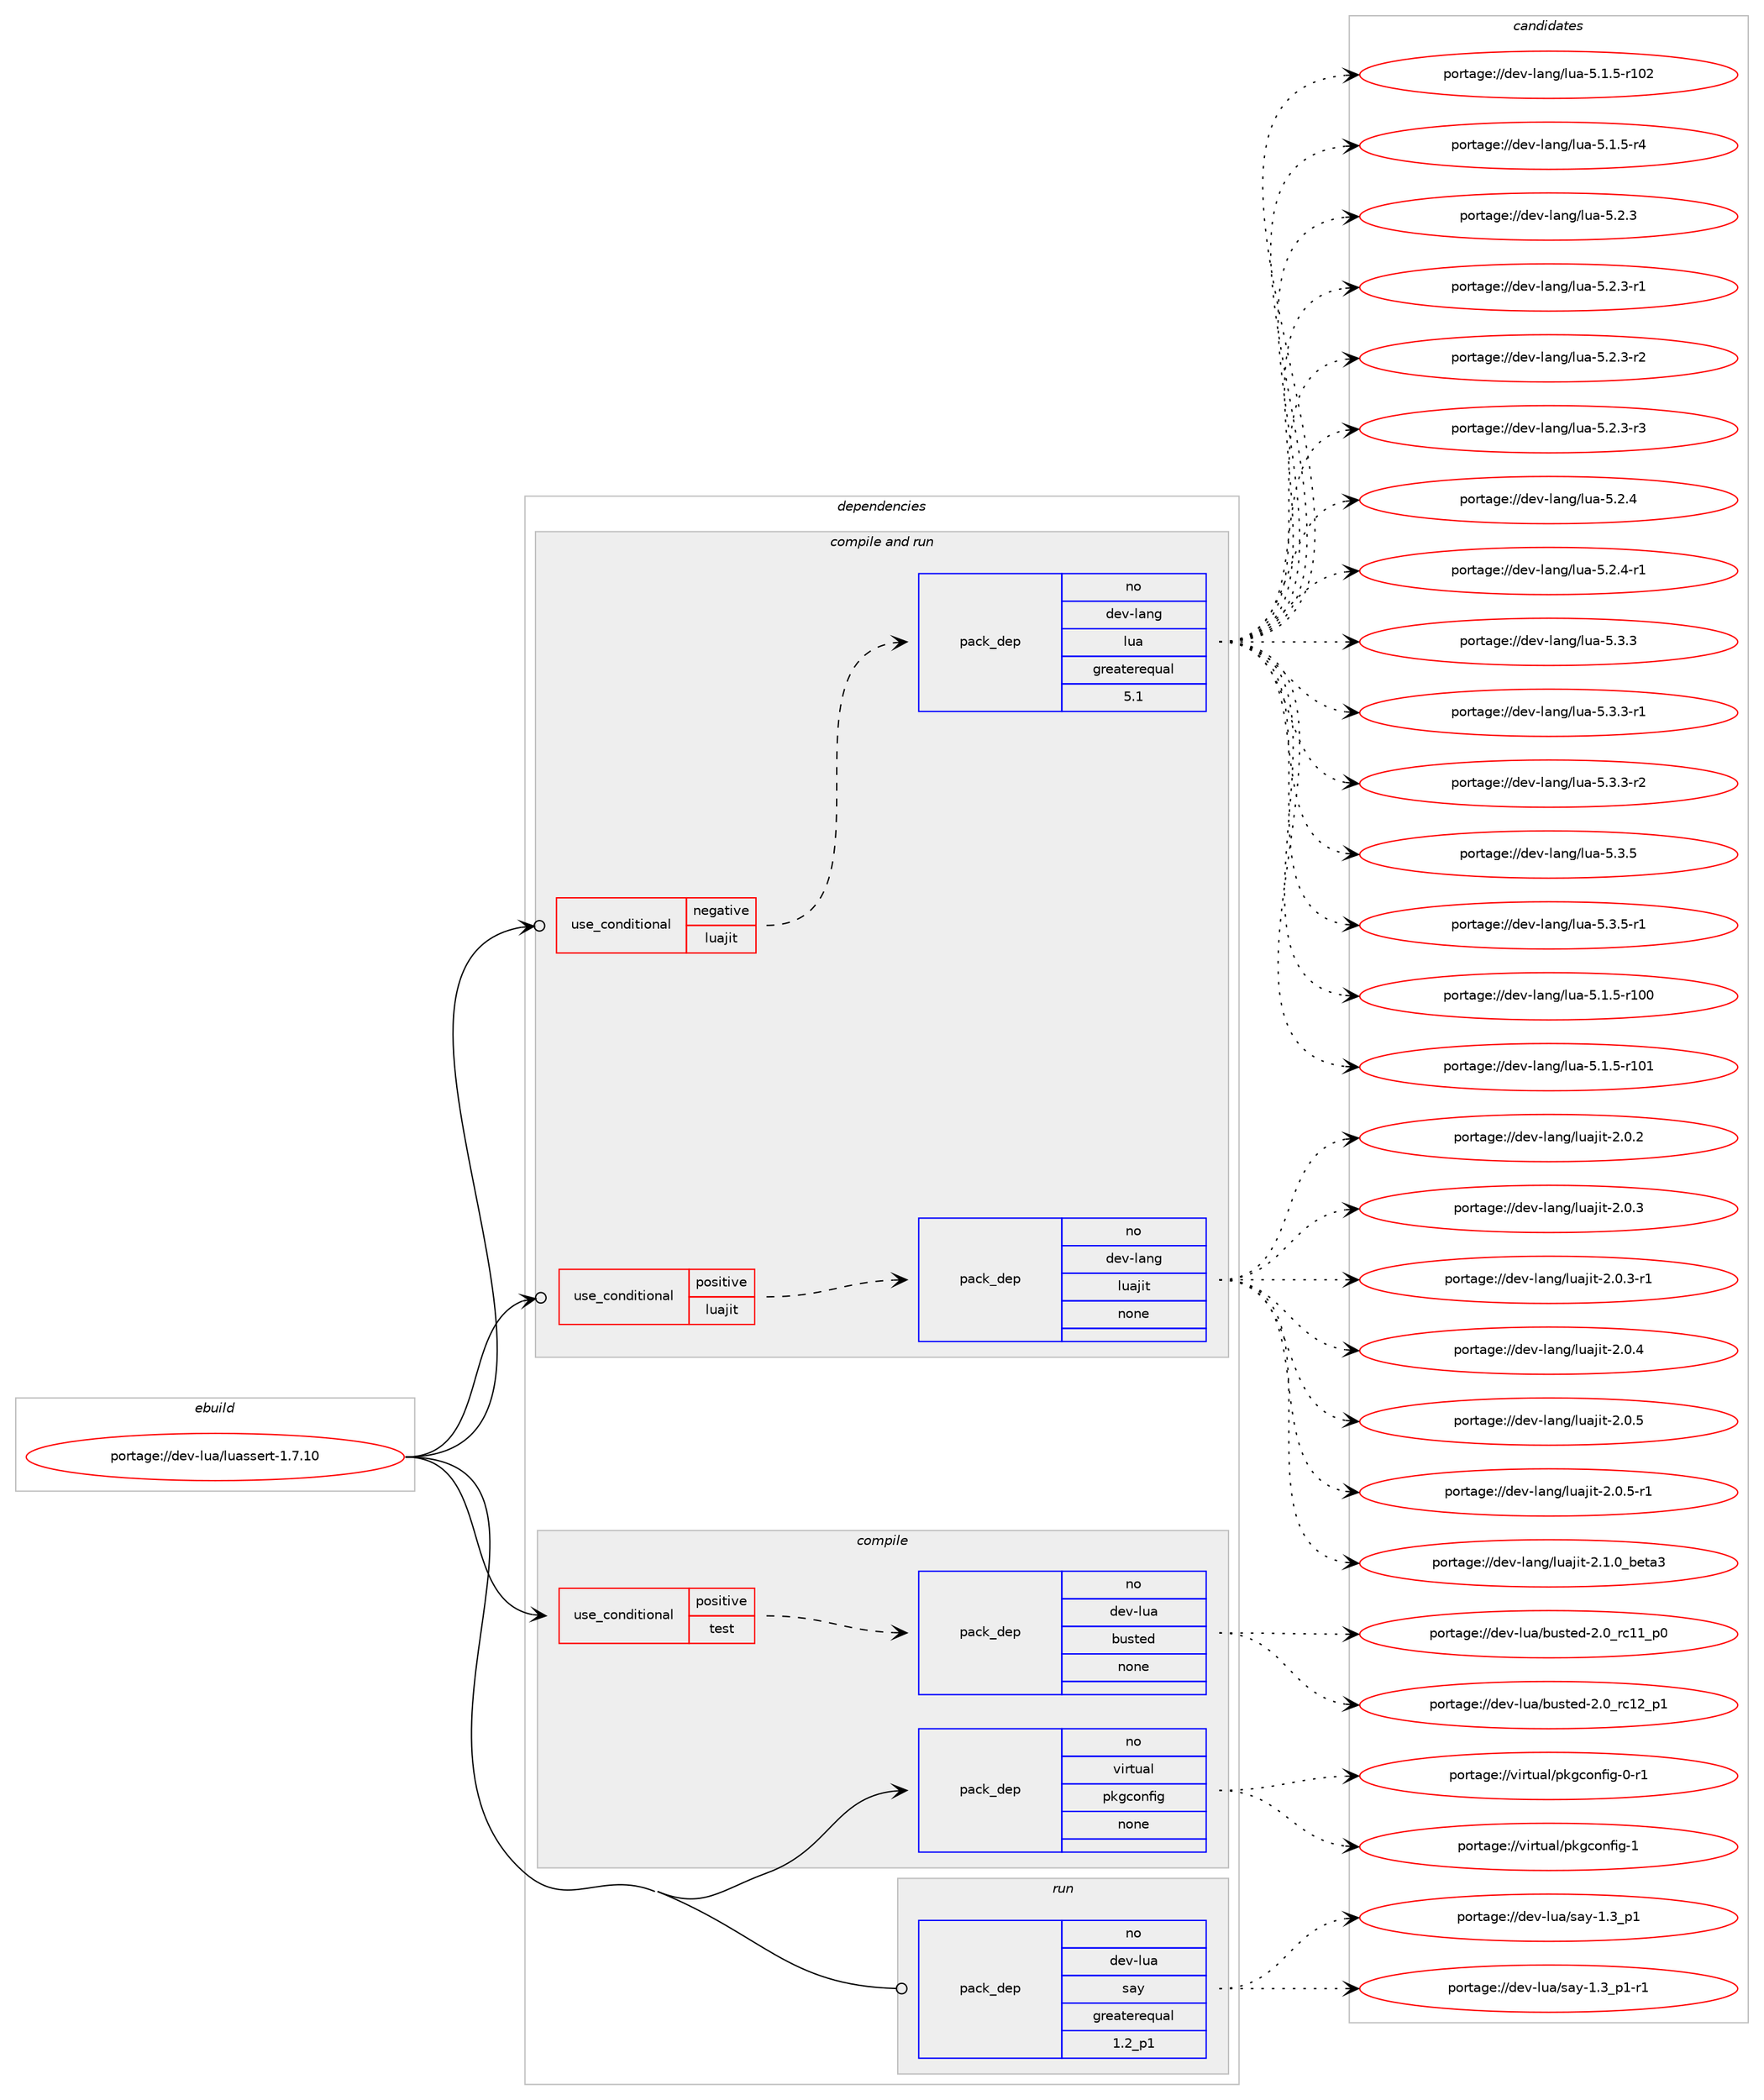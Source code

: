 digraph prolog {

# *************
# Graph options
# *************

newrank=true;
concentrate=true;
compound=true;
graph [rankdir=LR,fontname=Helvetica,fontsize=10,ranksep=1.5];#, ranksep=2.5, nodesep=0.2];
edge  [arrowhead=vee];
node  [fontname=Helvetica,fontsize=10];

# **********
# The ebuild
# **********

subgraph cluster_leftcol {
color=gray;
rank=same;
label=<<i>ebuild</i>>;
id [label="portage://dev-lua/luassert-1.7.10", color=red, width=4, href="../dev-lua/luassert-1.7.10.svg"];
}

# ****************
# The dependencies
# ****************

subgraph cluster_midcol {
color=gray;
label=<<i>dependencies</i>>;
subgraph cluster_compile {
fillcolor="#eeeeee";
style=filled;
label=<<i>compile</i>>;
subgraph cond22304 {
dependency105554 [label=<<TABLE BORDER="0" CELLBORDER="1" CELLSPACING="0" CELLPADDING="4"><TR><TD ROWSPAN="3" CELLPADDING="10">use_conditional</TD></TR><TR><TD>positive</TD></TR><TR><TD>test</TD></TR></TABLE>>, shape=none, color=red];
subgraph pack80103 {
dependency105555 [label=<<TABLE BORDER="0" CELLBORDER="1" CELLSPACING="0" CELLPADDING="4" WIDTH="220"><TR><TD ROWSPAN="6" CELLPADDING="30">pack_dep</TD></TR><TR><TD WIDTH="110">no</TD></TR><TR><TD>dev-lua</TD></TR><TR><TD>busted</TD></TR><TR><TD>none</TD></TR><TR><TD></TD></TR></TABLE>>, shape=none, color=blue];
}
dependency105554:e -> dependency105555:w [weight=20,style="dashed",arrowhead="vee"];
}
id:e -> dependency105554:w [weight=20,style="solid",arrowhead="vee"];
subgraph pack80104 {
dependency105556 [label=<<TABLE BORDER="0" CELLBORDER="1" CELLSPACING="0" CELLPADDING="4" WIDTH="220"><TR><TD ROWSPAN="6" CELLPADDING="30">pack_dep</TD></TR><TR><TD WIDTH="110">no</TD></TR><TR><TD>virtual</TD></TR><TR><TD>pkgconfig</TD></TR><TR><TD>none</TD></TR><TR><TD></TD></TR></TABLE>>, shape=none, color=blue];
}
id:e -> dependency105556:w [weight=20,style="solid",arrowhead="vee"];
}
subgraph cluster_compileandrun {
fillcolor="#eeeeee";
style=filled;
label=<<i>compile and run</i>>;
subgraph cond22305 {
dependency105557 [label=<<TABLE BORDER="0" CELLBORDER="1" CELLSPACING="0" CELLPADDING="4"><TR><TD ROWSPAN="3" CELLPADDING="10">use_conditional</TD></TR><TR><TD>negative</TD></TR><TR><TD>luajit</TD></TR></TABLE>>, shape=none, color=red];
subgraph pack80105 {
dependency105558 [label=<<TABLE BORDER="0" CELLBORDER="1" CELLSPACING="0" CELLPADDING="4" WIDTH="220"><TR><TD ROWSPAN="6" CELLPADDING="30">pack_dep</TD></TR><TR><TD WIDTH="110">no</TD></TR><TR><TD>dev-lang</TD></TR><TR><TD>lua</TD></TR><TR><TD>greaterequal</TD></TR><TR><TD>5.1</TD></TR></TABLE>>, shape=none, color=blue];
}
dependency105557:e -> dependency105558:w [weight=20,style="dashed",arrowhead="vee"];
}
id:e -> dependency105557:w [weight=20,style="solid",arrowhead="odotvee"];
subgraph cond22306 {
dependency105559 [label=<<TABLE BORDER="0" CELLBORDER="1" CELLSPACING="0" CELLPADDING="4"><TR><TD ROWSPAN="3" CELLPADDING="10">use_conditional</TD></TR><TR><TD>positive</TD></TR><TR><TD>luajit</TD></TR></TABLE>>, shape=none, color=red];
subgraph pack80106 {
dependency105560 [label=<<TABLE BORDER="0" CELLBORDER="1" CELLSPACING="0" CELLPADDING="4" WIDTH="220"><TR><TD ROWSPAN="6" CELLPADDING="30">pack_dep</TD></TR><TR><TD WIDTH="110">no</TD></TR><TR><TD>dev-lang</TD></TR><TR><TD>luajit</TD></TR><TR><TD>none</TD></TR><TR><TD></TD></TR></TABLE>>, shape=none, color=blue];
}
dependency105559:e -> dependency105560:w [weight=20,style="dashed",arrowhead="vee"];
}
id:e -> dependency105559:w [weight=20,style="solid",arrowhead="odotvee"];
}
subgraph cluster_run {
fillcolor="#eeeeee";
style=filled;
label=<<i>run</i>>;
subgraph pack80107 {
dependency105561 [label=<<TABLE BORDER="0" CELLBORDER="1" CELLSPACING="0" CELLPADDING="4" WIDTH="220"><TR><TD ROWSPAN="6" CELLPADDING="30">pack_dep</TD></TR><TR><TD WIDTH="110">no</TD></TR><TR><TD>dev-lua</TD></TR><TR><TD>say</TD></TR><TR><TD>greaterequal</TD></TR><TR><TD>1.2_p1</TD></TR></TABLE>>, shape=none, color=blue];
}
id:e -> dependency105561:w [weight=20,style="solid",arrowhead="odot"];
}
}

# **************
# The candidates
# **************

subgraph cluster_choices {
rank=same;
color=gray;
label=<<i>candidates</i>>;

subgraph choice80103 {
color=black;
nodesep=1;
choiceportage1001011184510811797479811711511610110045504648951149949499511248 [label="portage://dev-lua/busted-2.0_rc11_p0", color=red, width=4,href="../dev-lua/busted-2.0_rc11_p0.svg"];
choiceportage1001011184510811797479811711511610110045504648951149949509511249 [label="portage://dev-lua/busted-2.0_rc12_p1", color=red, width=4,href="../dev-lua/busted-2.0_rc12_p1.svg"];
dependency105555:e -> choiceportage1001011184510811797479811711511610110045504648951149949499511248:w [style=dotted,weight="100"];
dependency105555:e -> choiceportage1001011184510811797479811711511610110045504648951149949509511249:w [style=dotted,weight="100"];
}
subgraph choice80104 {
color=black;
nodesep=1;
choiceportage11810511411611797108471121071039911111010210510345484511449 [label="portage://virtual/pkgconfig-0-r1", color=red, width=4,href="../virtual/pkgconfig-0-r1.svg"];
choiceportage1181051141161179710847112107103991111101021051034549 [label="portage://virtual/pkgconfig-1", color=red, width=4,href="../virtual/pkgconfig-1.svg"];
dependency105556:e -> choiceportage11810511411611797108471121071039911111010210510345484511449:w [style=dotted,weight="100"];
dependency105556:e -> choiceportage1181051141161179710847112107103991111101021051034549:w [style=dotted,weight="100"];
}
subgraph choice80105 {
color=black;
nodesep=1;
choiceportage1001011184510897110103471081179745534649465345114494848 [label="portage://dev-lang/lua-5.1.5-r100", color=red, width=4,href="../dev-lang/lua-5.1.5-r100.svg"];
choiceportage1001011184510897110103471081179745534649465345114494849 [label="portage://dev-lang/lua-5.1.5-r101", color=red, width=4,href="../dev-lang/lua-5.1.5-r101.svg"];
choiceportage1001011184510897110103471081179745534649465345114494850 [label="portage://dev-lang/lua-5.1.5-r102", color=red, width=4,href="../dev-lang/lua-5.1.5-r102.svg"];
choiceportage100101118451089711010347108117974553464946534511452 [label="portage://dev-lang/lua-5.1.5-r4", color=red, width=4,href="../dev-lang/lua-5.1.5-r4.svg"];
choiceportage10010111845108971101034710811797455346504651 [label="portage://dev-lang/lua-5.2.3", color=red, width=4,href="../dev-lang/lua-5.2.3.svg"];
choiceportage100101118451089711010347108117974553465046514511449 [label="portage://dev-lang/lua-5.2.3-r1", color=red, width=4,href="../dev-lang/lua-5.2.3-r1.svg"];
choiceportage100101118451089711010347108117974553465046514511450 [label="portage://dev-lang/lua-5.2.3-r2", color=red, width=4,href="../dev-lang/lua-5.2.3-r2.svg"];
choiceportage100101118451089711010347108117974553465046514511451 [label="portage://dev-lang/lua-5.2.3-r3", color=red, width=4,href="../dev-lang/lua-5.2.3-r3.svg"];
choiceportage10010111845108971101034710811797455346504652 [label="portage://dev-lang/lua-5.2.4", color=red, width=4,href="../dev-lang/lua-5.2.4.svg"];
choiceportage100101118451089711010347108117974553465046524511449 [label="portage://dev-lang/lua-5.2.4-r1", color=red, width=4,href="../dev-lang/lua-5.2.4-r1.svg"];
choiceportage10010111845108971101034710811797455346514651 [label="portage://dev-lang/lua-5.3.3", color=red, width=4,href="../dev-lang/lua-5.3.3.svg"];
choiceportage100101118451089711010347108117974553465146514511449 [label="portage://dev-lang/lua-5.3.3-r1", color=red, width=4,href="../dev-lang/lua-5.3.3-r1.svg"];
choiceportage100101118451089711010347108117974553465146514511450 [label="portage://dev-lang/lua-5.3.3-r2", color=red, width=4,href="../dev-lang/lua-5.3.3-r2.svg"];
choiceportage10010111845108971101034710811797455346514653 [label="portage://dev-lang/lua-5.3.5", color=red, width=4,href="../dev-lang/lua-5.3.5.svg"];
choiceportage100101118451089711010347108117974553465146534511449 [label="portage://dev-lang/lua-5.3.5-r1", color=red, width=4,href="../dev-lang/lua-5.3.5-r1.svg"];
dependency105558:e -> choiceportage1001011184510897110103471081179745534649465345114494848:w [style=dotted,weight="100"];
dependency105558:e -> choiceportage1001011184510897110103471081179745534649465345114494849:w [style=dotted,weight="100"];
dependency105558:e -> choiceportage1001011184510897110103471081179745534649465345114494850:w [style=dotted,weight="100"];
dependency105558:e -> choiceportage100101118451089711010347108117974553464946534511452:w [style=dotted,weight="100"];
dependency105558:e -> choiceportage10010111845108971101034710811797455346504651:w [style=dotted,weight="100"];
dependency105558:e -> choiceportage100101118451089711010347108117974553465046514511449:w [style=dotted,weight="100"];
dependency105558:e -> choiceportage100101118451089711010347108117974553465046514511450:w [style=dotted,weight="100"];
dependency105558:e -> choiceportage100101118451089711010347108117974553465046514511451:w [style=dotted,weight="100"];
dependency105558:e -> choiceportage10010111845108971101034710811797455346504652:w [style=dotted,weight="100"];
dependency105558:e -> choiceportage100101118451089711010347108117974553465046524511449:w [style=dotted,weight="100"];
dependency105558:e -> choiceportage10010111845108971101034710811797455346514651:w [style=dotted,weight="100"];
dependency105558:e -> choiceportage100101118451089711010347108117974553465146514511449:w [style=dotted,weight="100"];
dependency105558:e -> choiceportage100101118451089711010347108117974553465146514511450:w [style=dotted,weight="100"];
dependency105558:e -> choiceportage10010111845108971101034710811797455346514653:w [style=dotted,weight="100"];
dependency105558:e -> choiceportage100101118451089711010347108117974553465146534511449:w [style=dotted,weight="100"];
}
subgraph choice80106 {
color=black;
nodesep=1;
choiceportage10010111845108971101034710811797106105116455046484650 [label="portage://dev-lang/luajit-2.0.2", color=red, width=4,href="../dev-lang/luajit-2.0.2.svg"];
choiceportage10010111845108971101034710811797106105116455046484651 [label="portage://dev-lang/luajit-2.0.3", color=red, width=4,href="../dev-lang/luajit-2.0.3.svg"];
choiceportage100101118451089711010347108117971061051164550464846514511449 [label="portage://dev-lang/luajit-2.0.3-r1", color=red, width=4,href="../dev-lang/luajit-2.0.3-r1.svg"];
choiceportage10010111845108971101034710811797106105116455046484652 [label="portage://dev-lang/luajit-2.0.4", color=red, width=4,href="../dev-lang/luajit-2.0.4.svg"];
choiceportage10010111845108971101034710811797106105116455046484653 [label="portage://dev-lang/luajit-2.0.5", color=red, width=4,href="../dev-lang/luajit-2.0.5.svg"];
choiceportage100101118451089711010347108117971061051164550464846534511449 [label="portage://dev-lang/luajit-2.0.5-r1", color=red, width=4,href="../dev-lang/luajit-2.0.5-r1.svg"];
choiceportage1001011184510897110103471081179710610511645504649464895981011169751 [label="portage://dev-lang/luajit-2.1.0_beta3", color=red, width=4,href="../dev-lang/luajit-2.1.0_beta3.svg"];
dependency105560:e -> choiceportage10010111845108971101034710811797106105116455046484650:w [style=dotted,weight="100"];
dependency105560:e -> choiceportage10010111845108971101034710811797106105116455046484651:w [style=dotted,weight="100"];
dependency105560:e -> choiceportage100101118451089711010347108117971061051164550464846514511449:w [style=dotted,weight="100"];
dependency105560:e -> choiceportage10010111845108971101034710811797106105116455046484652:w [style=dotted,weight="100"];
dependency105560:e -> choiceportage10010111845108971101034710811797106105116455046484653:w [style=dotted,weight="100"];
dependency105560:e -> choiceportage100101118451089711010347108117971061051164550464846534511449:w [style=dotted,weight="100"];
dependency105560:e -> choiceportage1001011184510897110103471081179710610511645504649464895981011169751:w [style=dotted,weight="100"];
}
subgraph choice80107 {
color=black;
nodesep=1;
choiceportage10010111845108117974711597121454946519511249 [label="portage://dev-lua/say-1.3_p1", color=red, width=4,href="../dev-lua/say-1.3_p1.svg"];
choiceportage100101118451081179747115971214549465195112494511449 [label="portage://dev-lua/say-1.3_p1-r1", color=red, width=4,href="../dev-lua/say-1.3_p1-r1.svg"];
dependency105561:e -> choiceportage10010111845108117974711597121454946519511249:w [style=dotted,weight="100"];
dependency105561:e -> choiceportage100101118451081179747115971214549465195112494511449:w [style=dotted,weight="100"];
}
}

}
